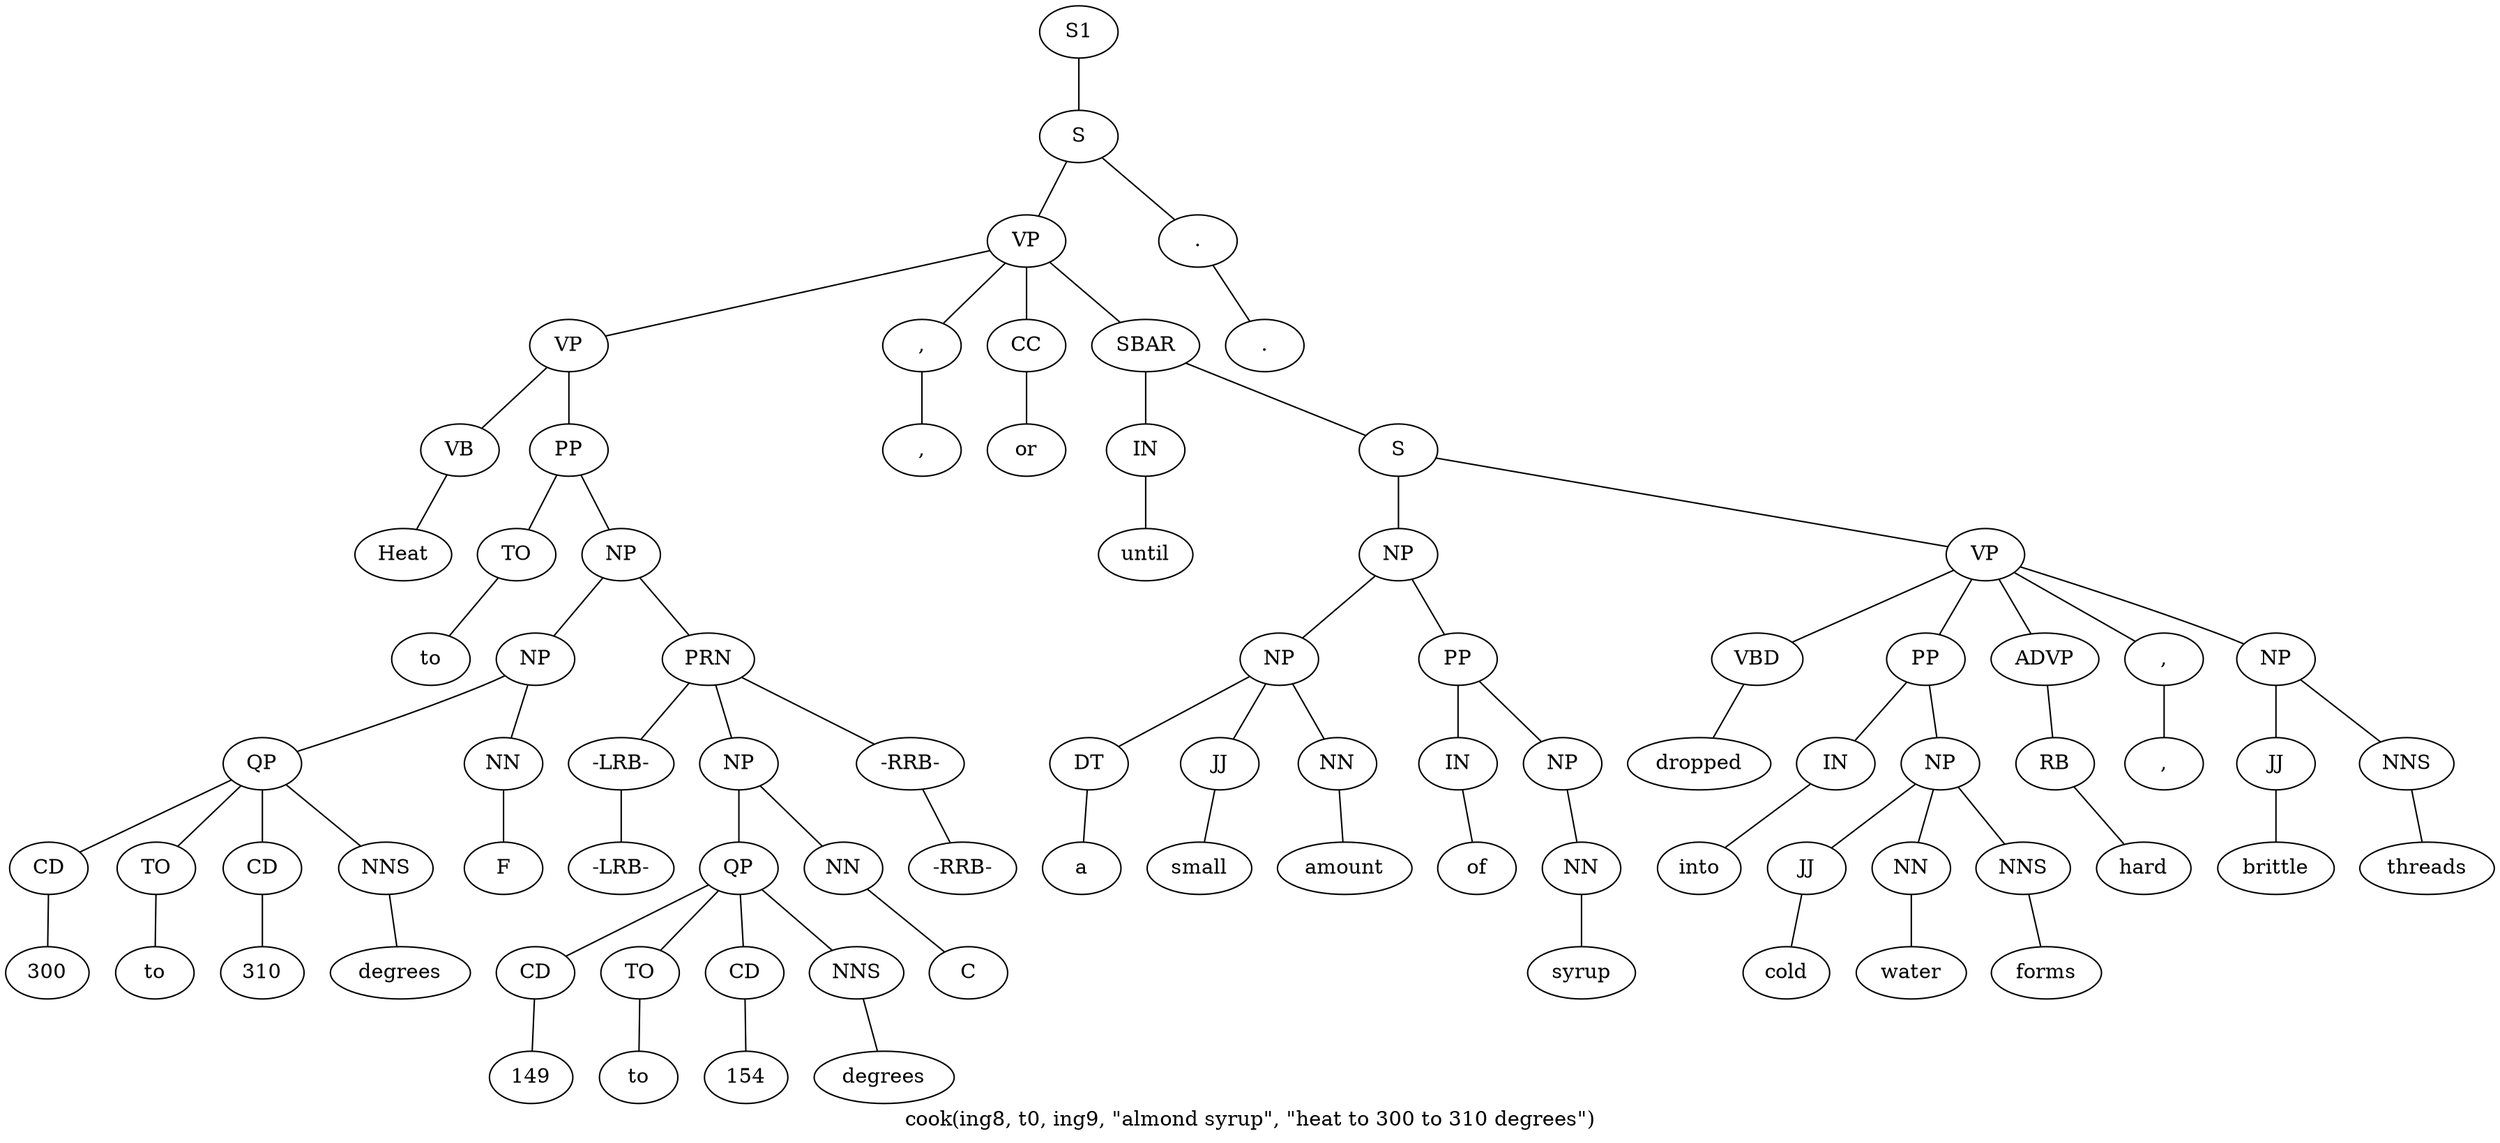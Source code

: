 graph SyntaxGraph {
	label = "cook(ing8, t0, ing9, \"almond syrup\", \"heat to 300 to 310 degrees\")";
	Node0 [label="S1"];
	Node1 [label="S"];
	Node2 [label="VP"];
	Node3 [label="VP"];
	Node4 [label="VB"];
	Node5 [label="Heat"];
	Node6 [label="PP"];
	Node7 [label="TO"];
	Node8 [label="to"];
	Node9 [label="NP"];
	Node10 [label="NP"];
	Node11 [label="QP"];
	Node12 [label="CD"];
	Node13 [label="300"];
	Node14 [label="TO"];
	Node15 [label="to"];
	Node16 [label="CD"];
	Node17 [label="310"];
	Node18 [label="NNS"];
	Node19 [label="degrees"];
	Node20 [label="NN"];
	Node21 [label="F"];
	Node22 [label="PRN"];
	Node23 [label="-LRB-"];
	Node24 [label="-LRB-"];
	Node25 [label="NP"];
	Node26 [label="QP"];
	Node27 [label="CD"];
	Node28 [label="149"];
	Node29 [label="TO"];
	Node30 [label="to"];
	Node31 [label="CD"];
	Node32 [label="154"];
	Node33 [label="NNS"];
	Node34 [label="degrees"];
	Node35 [label="NN"];
	Node36 [label="C"];
	Node37 [label="-RRB-"];
	Node38 [label="-RRB-"];
	Node39 [label=","];
	Node40 [label=","];
	Node41 [label="CC"];
	Node42 [label="or"];
	Node43 [label="SBAR"];
	Node44 [label="IN"];
	Node45 [label="until"];
	Node46 [label="S"];
	Node47 [label="NP"];
	Node48 [label="NP"];
	Node49 [label="DT"];
	Node50 [label="a"];
	Node51 [label="JJ"];
	Node52 [label="small"];
	Node53 [label="NN"];
	Node54 [label="amount"];
	Node55 [label="PP"];
	Node56 [label="IN"];
	Node57 [label="of"];
	Node58 [label="NP"];
	Node59 [label="NN"];
	Node60 [label="syrup"];
	Node61 [label="VP"];
	Node62 [label="VBD"];
	Node63 [label="dropped"];
	Node64 [label="PP"];
	Node65 [label="IN"];
	Node66 [label="into"];
	Node67 [label="NP"];
	Node68 [label="JJ"];
	Node69 [label="cold"];
	Node70 [label="NN"];
	Node71 [label="water"];
	Node72 [label="NNS"];
	Node73 [label="forms"];
	Node74 [label="ADVP"];
	Node75 [label="RB"];
	Node76 [label="hard"];
	Node77 [label=","];
	Node78 [label=","];
	Node79 [label="NP"];
	Node80 [label="JJ"];
	Node81 [label="brittle"];
	Node82 [label="NNS"];
	Node83 [label="threads"];
	Node84 [label="."];
	Node85 [label="."];

	Node0 -- Node1;
	Node1 -- Node2;
	Node1 -- Node84;
	Node2 -- Node3;
	Node2 -- Node39;
	Node2 -- Node41;
	Node2 -- Node43;
	Node3 -- Node4;
	Node3 -- Node6;
	Node4 -- Node5;
	Node6 -- Node7;
	Node6 -- Node9;
	Node7 -- Node8;
	Node9 -- Node10;
	Node9 -- Node22;
	Node10 -- Node11;
	Node10 -- Node20;
	Node11 -- Node12;
	Node11 -- Node14;
	Node11 -- Node16;
	Node11 -- Node18;
	Node12 -- Node13;
	Node14 -- Node15;
	Node16 -- Node17;
	Node18 -- Node19;
	Node20 -- Node21;
	Node22 -- Node23;
	Node22 -- Node25;
	Node22 -- Node37;
	Node23 -- Node24;
	Node25 -- Node26;
	Node25 -- Node35;
	Node26 -- Node27;
	Node26 -- Node29;
	Node26 -- Node31;
	Node26 -- Node33;
	Node27 -- Node28;
	Node29 -- Node30;
	Node31 -- Node32;
	Node33 -- Node34;
	Node35 -- Node36;
	Node37 -- Node38;
	Node39 -- Node40;
	Node41 -- Node42;
	Node43 -- Node44;
	Node43 -- Node46;
	Node44 -- Node45;
	Node46 -- Node47;
	Node46 -- Node61;
	Node47 -- Node48;
	Node47 -- Node55;
	Node48 -- Node49;
	Node48 -- Node51;
	Node48 -- Node53;
	Node49 -- Node50;
	Node51 -- Node52;
	Node53 -- Node54;
	Node55 -- Node56;
	Node55 -- Node58;
	Node56 -- Node57;
	Node58 -- Node59;
	Node59 -- Node60;
	Node61 -- Node62;
	Node61 -- Node64;
	Node61 -- Node74;
	Node61 -- Node77;
	Node61 -- Node79;
	Node62 -- Node63;
	Node64 -- Node65;
	Node64 -- Node67;
	Node65 -- Node66;
	Node67 -- Node68;
	Node67 -- Node70;
	Node67 -- Node72;
	Node68 -- Node69;
	Node70 -- Node71;
	Node72 -- Node73;
	Node74 -- Node75;
	Node75 -- Node76;
	Node77 -- Node78;
	Node79 -- Node80;
	Node79 -- Node82;
	Node80 -- Node81;
	Node82 -- Node83;
	Node84 -- Node85;
}